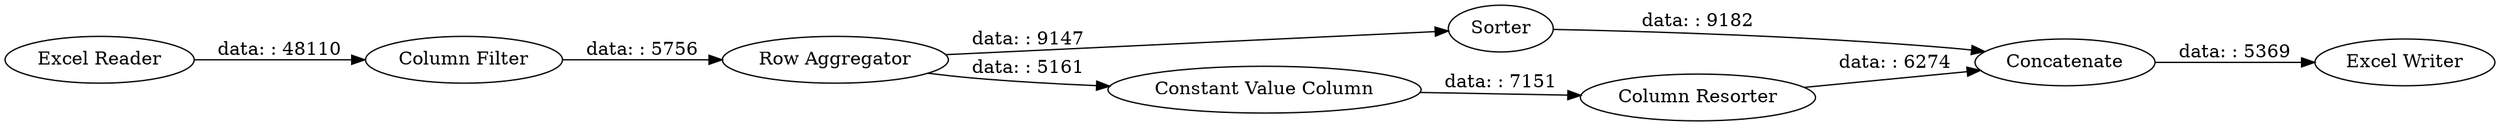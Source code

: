 digraph {
	"-7697412722018598313_21" [label="Column Resorter"]
	"-7697412722018598313_25" [label="Column Filter"]
	"-7697412722018598313_18" [label="Row Aggregator"]
	"-7697412722018598313_19" [label=Sorter]
	"-7697412722018598313_22" [label=Concatenate]
	"-7697412722018598313_23" [label="Excel Writer"]
	"-7697412722018598313_20" [label="Constant Value Column"]
	"-7697412722018598313_24" [label="Excel Reader"]
	"-7697412722018598313_25" -> "-7697412722018598313_18" [label="data: : 5756"]
	"-7697412722018598313_22" -> "-7697412722018598313_23" [label="data: : 5369"]
	"-7697412722018598313_24" -> "-7697412722018598313_25" [label="data: : 48110"]
	"-7697412722018598313_18" -> "-7697412722018598313_20" [label="data: : 5161"]
	"-7697412722018598313_21" -> "-7697412722018598313_22" [label="data: : 6274"]
	"-7697412722018598313_19" -> "-7697412722018598313_22" [label="data: : 9182"]
	"-7697412722018598313_20" -> "-7697412722018598313_21" [label="data: : 7151"]
	"-7697412722018598313_18" -> "-7697412722018598313_19" [label="data: : 9147"]
	rankdir=LR
}
